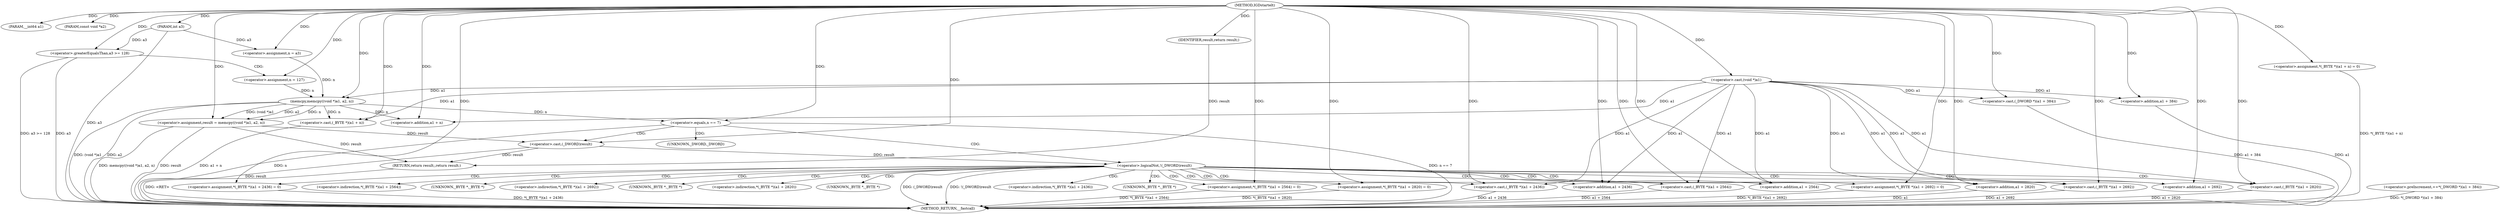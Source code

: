 digraph IGDstartelt {  
"1000103" [label = "(METHOD,IGDstartelt)" ]
"1000188" [label = "(METHOD_RETURN,__fastcall)" ]
"1000104" [label = "(PARAM,__int64 a1)" ]
"1000105" [label = "(PARAM,const void *a2)" ]
"1000106" [label = "(PARAM,int a3)" ]
"1000110" [label = "(<operator>.assignment,n = a3)" ]
"1000114" [label = "(<operator>.greaterEqualsThan,a3 >= 128)" ]
"1000117" [label = "(<operator>.assignment,n = 127)" ]
"1000120" [label = "(<operator>.assignment,result = memcpy((void *)a1, a2, n))" ]
"1000122" [label = "(memcpy,memcpy((void *)a1, a2, n))" ]
"1000123" [label = "(<operator>.cast,(void *)a1)" ]
"1000128" [label = "(<operator>.assignment,*(_BYTE *)(a1 + n) = 0)" ]
"1000130" [label = "(<operator>.cast,(_BYTE *)(a1 + n))" ]
"1000132" [label = "(<operator>.addition,a1 + n)" ]
"1000136" [label = "(<operator>.preIncrement,++*(_DWORD *)(a1 + 384))" ]
"1000138" [label = "(<operator>.cast,(_DWORD *)(a1 + 384))" ]
"1000140" [label = "(<operator>.addition,a1 + 384)" ]
"1000144" [label = "(<operator>.equals,n == 7)" ]
"1000149" [label = "(<operator>.logicalNot,!(_DWORD)result)" ]
"1000150" [label = "(<operator>.cast,(_DWORD)result)" ]
"1000154" [label = "(<operator>.assignment,*(_BYTE *)(a1 + 2436) = 0)" ]
"1000156" [label = "(<operator>.cast,(_BYTE *)(a1 + 2436))" ]
"1000158" [label = "(<operator>.addition,a1 + 2436)" ]
"1000162" [label = "(<operator>.assignment,*(_BYTE *)(a1 + 2564) = 0)" ]
"1000164" [label = "(<operator>.cast,(_BYTE *)(a1 + 2564))" ]
"1000166" [label = "(<operator>.addition,a1 + 2564)" ]
"1000170" [label = "(<operator>.assignment,*(_BYTE *)(a1 + 2692) = 0)" ]
"1000172" [label = "(<operator>.cast,(_BYTE *)(a1 + 2692))" ]
"1000174" [label = "(<operator>.addition,a1 + 2692)" ]
"1000178" [label = "(<operator>.assignment,*(_BYTE *)(a1 + 2820) = 0)" ]
"1000180" [label = "(<operator>.cast,(_BYTE *)(a1 + 2820))" ]
"1000182" [label = "(<operator>.addition,a1 + 2820)" ]
"1000186" [label = "(RETURN,return result;,return result;)" ]
"1000187" [label = "(IDENTIFIER,result,return result;)" ]
"1000151" [label = "(UNKNOWN,_DWORD,_DWORD)" ]
"1000155" [label = "(<operator>.indirection,*(_BYTE *)(a1 + 2436))" ]
"1000157" [label = "(UNKNOWN,_BYTE *,_BYTE *)" ]
"1000163" [label = "(<operator>.indirection,*(_BYTE *)(a1 + 2564))" ]
"1000165" [label = "(UNKNOWN,_BYTE *,_BYTE *)" ]
"1000171" [label = "(<operator>.indirection,*(_BYTE *)(a1 + 2692))" ]
"1000173" [label = "(UNKNOWN,_BYTE *,_BYTE *)" ]
"1000179" [label = "(<operator>.indirection,*(_BYTE *)(a1 + 2820))" ]
"1000181" [label = "(UNKNOWN,_BYTE *,_BYTE *)" ]
  "1000164" -> "1000188"  [ label = "DDG: a1 + 2564"] 
  "1000172" -> "1000188"  [ label = "DDG: a1 + 2692"] 
  "1000120" -> "1000188"  [ label = "DDG: memcpy((void *)a1, a2, n)"] 
  "1000154" -> "1000188"  [ label = "DDG: *(_BYTE *)(a1 + 2436)"] 
  "1000170" -> "1000188"  [ label = "DDG: *(_BYTE *)(a1 + 2692)"] 
  "1000114" -> "1000188"  [ label = "DDG: a3 >= 128"] 
  "1000178" -> "1000188"  [ label = "DDG: *(_BYTE *)(a1 + 2820)"] 
  "1000128" -> "1000188"  [ label = "DDG: *(_BYTE *)(a1 + n)"] 
  "1000144" -> "1000188"  [ label = "DDG: n == 7"] 
  "1000162" -> "1000188"  [ label = "DDG: *(_BYTE *)(a1 + 2564)"] 
  "1000150" -> "1000188"  [ label = "DDG: result"] 
  "1000120" -> "1000188"  [ label = "DDG: result"] 
  "1000136" -> "1000188"  [ label = "DDG: *(_DWORD *)(a1 + 384)"] 
  "1000182" -> "1000188"  [ label = "DDG: a1"] 
  "1000149" -> "1000188"  [ label = "DDG: (_DWORD)result"] 
  "1000149" -> "1000188"  [ label = "DDG: !(_DWORD)result"] 
  "1000180" -> "1000188"  [ label = "DDG: a1 + 2820"] 
  "1000156" -> "1000188"  [ label = "DDG: a1 + 2436"] 
  "1000114" -> "1000188"  [ label = "DDG: a3"] 
  "1000140" -> "1000188"  [ label = "DDG: a1"] 
  "1000122" -> "1000188"  [ label = "DDG: a2"] 
  "1000138" -> "1000188"  [ label = "DDG: a1 + 384"] 
  "1000144" -> "1000188"  [ label = "DDG: n"] 
  "1000122" -> "1000188"  [ label = "DDG: (void *)a1"] 
  "1000106" -> "1000188"  [ label = "DDG: a3"] 
  "1000130" -> "1000188"  [ label = "DDG: a1 + n"] 
  "1000186" -> "1000188"  [ label = "DDG: <RET>"] 
  "1000103" -> "1000104"  [ label = "DDG: "] 
  "1000103" -> "1000105"  [ label = "DDG: "] 
  "1000103" -> "1000106"  [ label = "DDG: "] 
  "1000106" -> "1000110"  [ label = "DDG: a3"] 
  "1000103" -> "1000110"  [ label = "DDG: "] 
  "1000106" -> "1000114"  [ label = "DDG: a3"] 
  "1000103" -> "1000114"  [ label = "DDG: "] 
  "1000103" -> "1000117"  [ label = "DDG: "] 
  "1000122" -> "1000120"  [ label = "DDG: (void *)a1"] 
  "1000122" -> "1000120"  [ label = "DDG: a2"] 
  "1000122" -> "1000120"  [ label = "DDG: n"] 
  "1000103" -> "1000120"  [ label = "DDG: "] 
  "1000123" -> "1000122"  [ label = "DDG: a1"] 
  "1000103" -> "1000123"  [ label = "DDG: "] 
  "1000103" -> "1000122"  [ label = "DDG: "] 
  "1000117" -> "1000122"  [ label = "DDG: n"] 
  "1000110" -> "1000122"  [ label = "DDG: n"] 
  "1000103" -> "1000128"  [ label = "DDG: "] 
  "1000123" -> "1000130"  [ label = "DDG: a1"] 
  "1000103" -> "1000130"  [ label = "DDG: "] 
  "1000122" -> "1000130"  [ label = "DDG: n"] 
  "1000123" -> "1000132"  [ label = "DDG: a1"] 
  "1000103" -> "1000132"  [ label = "DDG: "] 
  "1000122" -> "1000132"  [ label = "DDG: n"] 
  "1000103" -> "1000138"  [ label = "DDG: "] 
  "1000123" -> "1000138"  [ label = "DDG: a1"] 
  "1000103" -> "1000140"  [ label = "DDG: "] 
  "1000123" -> "1000140"  [ label = "DDG: a1"] 
  "1000103" -> "1000144"  [ label = "DDG: "] 
  "1000122" -> "1000144"  [ label = "DDG: n"] 
  "1000150" -> "1000149"  [ label = "DDG: result"] 
  "1000120" -> "1000150"  [ label = "DDG: result"] 
  "1000103" -> "1000150"  [ label = "DDG: "] 
  "1000103" -> "1000154"  [ label = "DDG: "] 
  "1000103" -> "1000156"  [ label = "DDG: "] 
  "1000123" -> "1000156"  [ label = "DDG: a1"] 
  "1000103" -> "1000158"  [ label = "DDG: "] 
  "1000123" -> "1000158"  [ label = "DDG: a1"] 
  "1000103" -> "1000162"  [ label = "DDG: "] 
  "1000103" -> "1000164"  [ label = "DDG: "] 
  "1000123" -> "1000164"  [ label = "DDG: a1"] 
  "1000103" -> "1000166"  [ label = "DDG: "] 
  "1000123" -> "1000166"  [ label = "DDG: a1"] 
  "1000103" -> "1000170"  [ label = "DDG: "] 
  "1000103" -> "1000172"  [ label = "DDG: "] 
  "1000123" -> "1000172"  [ label = "DDG: a1"] 
  "1000103" -> "1000174"  [ label = "DDG: "] 
  "1000123" -> "1000174"  [ label = "DDG: a1"] 
  "1000103" -> "1000178"  [ label = "DDG: "] 
  "1000103" -> "1000180"  [ label = "DDG: "] 
  "1000123" -> "1000180"  [ label = "DDG: a1"] 
  "1000103" -> "1000182"  [ label = "DDG: "] 
  "1000123" -> "1000182"  [ label = "DDG: a1"] 
  "1000187" -> "1000186"  [ label = "DDG: result"] 
  "1000150" -> "1000186"  [ label = "DDG: result"] 
  "1000120" -> "1000186"  [ label = "DDG: result"] 
  "1000103" -> "1000187"  [ label = "DDG: "] 
  "1000114" -> "1000117"  [ label = "CDG: "] 
  "1000144" -> "1000151"  [ label = "CDG: "] 
  "1000144" -> "1000150"  [ label = "CDG: "] 
  "1000144" -> "1000149"  [ label = "CDG: "] 
  "1000149" -> "1000174"  [ label = "CDG: "] 
  "1000149" -> "1000173"  [ label = "CDG: "] 
  "1000149" -> "1000172"  [ label = "CDG: "] 
  "1000149" -> "1000171"  [ label = "CDG: "] 
  "1000149" -> "1000170"  [ label = "CDG: "] 
  "1000149" -> "1000166"  [ label = "CDG: "] 
  "1000149" -> "1000165"  [ label = "CDG: "] 
  "1000149" -> "1000164"  [ label = "CDG: "] 
  "1000149" -> "1000163"  [ label = "CDG: "] 
  "1000149" -> "1000162"  [ label = "CDG: "] 
  "1000149" -> "1000182"  [ label = "CDG: "] 
  "1000149" -> "1000181"  [ label = "CDG: "] 
  "1000149" -> "1000180"  [ label = "CDG: "] 
  "1000149" -> "1000179"  [ label = "CDG: "] 
  "1000149" -> "1000178"  [ label = "CDG: "] 
  "1000149" -> "1000158"  [ label = "CDG: "] 
  "1000149" -> "1000157"  [ label = "CDG: "] 
  "1000149" -> "1000156"  [ label = "CDG: "] 
  "1000149" -> "1000155"  [ label = "CDG: "] 
  "1000149" -> "1000154"  [ label = "CDG: "] 
}
